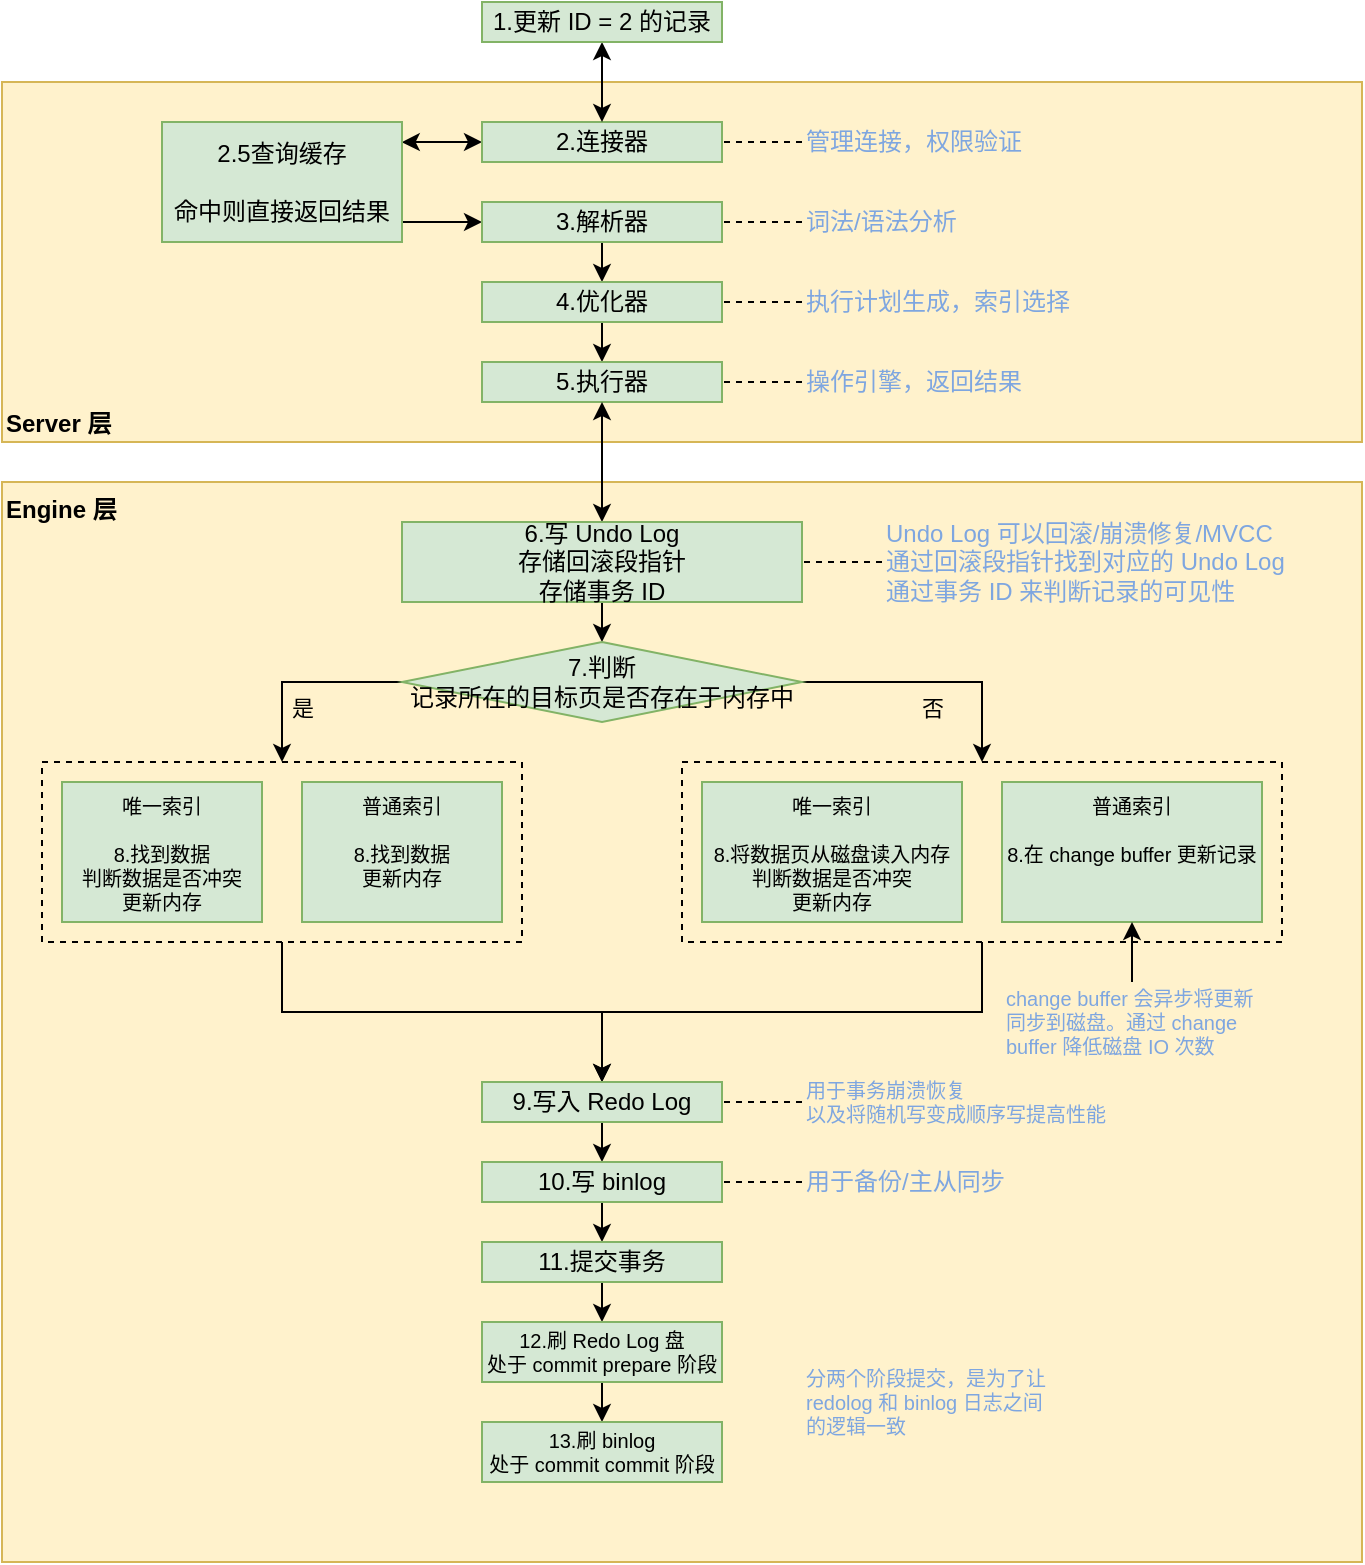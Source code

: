 <mxfile version="18.0.2" type="github">
  <diagram id="DV70YoczdcXAqXvuC5N2" name="Page-1">
    <mxGraphModel dx="259" dy="485" grid="1" gridSize="10" guides="1" tooltips="1" connect="1" arrows="1" fold="1" page="1" pageScale="1" pageWidth="1169" pageHeight="1654" math="0" shadow="0">
      <root>
        <mxCell id="0" />
        <mxCell id="1" parent="0" />
        <mxCell id="MCes9jQ9LnqtvtJbUF1T-10" value="Server 层" style="rounded=0;whiteSpace=wrap;html=1;fillColor=#fff2cc;strokeColor=#d6b656;align=left;verticalAlign=bottom;fontStyle=1" parent="1" vertex="1">
          <mxGeometry x="160" y="340" width="680" height="180" as="geometry" />
        </mxCell>
        <mxCell id="MCes9jQ9LnqtvtJbUF1T-8" style="edgeStyle=orthogonalEdgeStyle;rounded=0;orthogonalLoop=1;jettySize=auto;html=1;exitX=0;exitY=0.5;exitDx=0;exitDy=0;entryX=0.999;entryY=0.168;entryDx=0;entryDy=0;entryPerimeter=0;startArrow=classic;startFill=1;endArrow=classic;endFill=1;" parent="1" source="MCes9jQ9LnqtvtJbUF1T-1" target="MCes9jQ9LnqtvtJbUF1T-6" edge="1">
          <mxGeometry relative="1" as="geometry" />
        </mxCell>
        <mxCell id="MCes9jQ9LnqtvtJbUF1T-1" value="2.连接器" style="rounded=0;whiteSpace=wrap;html=1;fillColor=#d5e8d4;strokeColor=#82b366;" parent="1" vertex="1">
          <mxGeometry x="400" y="360" width="120" height="20" as="geometry" />
        </mxCell>
        <mxCell id="MCes9jQ9LnqtvtJbUF1T-7" style="edgeStyle=orthogonalEdgeStyle;rounded=0;orthogonalLoop=1;jettySize=auto;html=1;exitX=0;exitY=0.5;exitDx=0;exitDy=0;entryX=0.994;entryY=0.834;entryDx=0;entryDy=0;entryPerimeter=0;startArrow=classic;startFill=1;endArrow=none;endFill=0;" parent="1" source="MCes9jQ9LnqtvtJbUF1T-2" target="MCes9jQ9LnqtvtJbUF1T-6" edge="1">
          <mxGeometry relative="1" as="geometry" />
        </mxCell>
        <mxCell id="MCes9jQ9LnqtvtJbUF1T-12" style="edgeStyle=orthogonalEdgeStyle;rounded=0;orthogonalLoop=1;jettySize=auto;html=1;exitX=0.5;exitY=1;exitDx=0;exitDy=0;entryX=0.5;entryY=0;entryDx=0;entryDy=0;fontColor=#CBCDF8;startArrow=none;startFill=0;endArrow=classic;endFill=1;" parent="1" source="MCes9jQ9LnqtvtJbUF1T-2" target="MCes9jQ9LnqtvtJbUF1T-3" edge="1">
          <mxGeometry relative="1" as="geometry" />
        </mxCell>
        <mxCell id="MCes9jQ9LnqtvtJbUF1T-2" value="3.解析器" style="rounded=0;whiteSpace=wrap;html=1;fillColor=#d5e8d4;strokeColor=#82b366;" parent="1" vertex="1">
          <mxGeometry x="400" y="400" width="120" height="20" as="geometry" />
        </mxCell>
        <mxCell id="MCes9jQ9LnqtvtJbUF1T-13" style="edgeStyle=orthogonalEdgeStyle;rounded=0;orthogonalLoop=1;jettySize=auto;html=1;exitX=0.5;exitY=1;exitDx=0;exitDy=0;entryX=0.5;entryY=0;entryDx=0;entryDy=0;fontColor=#CBCDF8;startArrow=none;startFill=0;endArrow=classic;endFill=1;" parent="1" source="MCes9jQ9LnqtvtJbUF1T-3" target="MCes9jQ9LnqtvtJbUF1T-4" edge="1">
          <mxGeometry relative="1" as="geometry" />
        </mxCell>
        <mxCell id="MCes9jQ9LnqtvtJbUF1T-3" value="4.优化器" style="rounded=0;whiteSpace=wrap;html=1;fillColor=#d5e8d4;strokeColor=#82b366;" parent="1" vertex="1">
          <mxGeometry x="400" y="440" width="120" height="20" as="geometry" />
        </mxCell>
        <mxCell id="MCes9jQ9LnqtvtJbUF1T-4" value="5.执行器" style="rounded=0;whiteSpace=wrap;html=1;fillColor=#d5e8d4;strokeColor=#82b366;" parent="1" vertex="1">
          <mxGeometry x="400" y="480" width="120" height="20" as="geometry" />
        </mxCell>
        <mxCell id="MCes9jQ9LnqtvtJbUF1T-6" value="&lt;div&gt;2.5查询缓存&lt;/div&gt;&lt;div&gt;&lt;br&gt;&lt;/div&gt;&lt;div&gt;命中则直接返回结果&lt;br&gt;&lt;/div&gt;" style="rounded=0;whiteSpace=wrap;html=1;fillColor=#d5e8d4;strokeColor=#82b366;" parent="1" vertex="1">
          <mxGeometry x="240" y="360" width="120" height="60" as="geometry" />
        </mxCell>
        <mxCell id="MCes9jQ9LnqtvtJbUF1T-14" style="edgeStyle=orthogonalEdgeStyle;rounded=0;orthogonalLoop=1;jettySize=auto;html=1;exitX=0.5;exitY=1;exitDx=0;exitDy=0;entryX=0.5;entryY=0;entryDx=0;entryDy=0;fontColor=#CBCDF8;startArrow=classic;startFill=1;endArrow=classic;endFill=1;" parent="1" source="MCes9jQ9LnqtvtJbUF1T-9" target="MCes9jQ9LnqtvtJbUF1T-1" edge="1">
          <mxGeometry relative="1" as="geometry" />
        </mxCell>
        <mxCell id="MCes9jQ9LnqtvtJbUF1T-9" value="1.更新 ID = 2 的记录" style="rounded=0;whiteSpace=wrap;html=1;fillColor=#d5e8d4;strokeColor=#82b366;" parent="1" vertex="1">
          <mxGeometry x="400" y="300" width="120" height="20" as="geometry" />
        </mxCell>
        <mxCell id="MCes9jQ9LnqtvtJbUF1T-19" style="edgeStyle=orthogonalEdgeStyle;rounded=0;orthogonalLoop=1;jettySize=auto;html=1;exitX=0;exitY=0.5;exitDx=0;exitDy=0;entryX=1;entryY=0.5;entryDx=0;entryDy=0;fontColor=#7EA6E0;startArrow=none;startFill=0;endArrow=none;endFill=0;dashed=1;" parent="1" source="MCes9jQ9LnqtvtJbUF1T-15" target="MCes9jQ9LnqtvtJbUF1T-1" edge="1">
          <mxGeometry relative="1" as="geometry" />
        </mxCell>
        <mxCell id="MCes9jQ9LnqtvtJbUF1T-15" value="管理连接，权限验证" style="text;html=1;strokeColor=none;fillColor=none;align=left;verticalAlign=middle;whiteSpace=wrap;rounded=0;fontColor=#7EA6E0;" parent="1" vertex="1">
          <mxGeometry x="560" y="360" width="120" height="20" as="geometry" />
        </mxCell>
        <mxCell id="MCes9jQ9LnqtvtJbUF1T-20" style="edgeStyle=orthogonalEdgeStyle;rounded=0;orthogonalLoop=1;jettySize=auto;html=1;exitX=0;exitY=0.5;exitDx=0;exitDy=0;entryX=1;entryY=0.5;entryDx=0;entryDy=0;dashed=1;fontColor=#7EA6E0;startArrow=none;startFill=0;endArrow=none;endFill=0;" parent="1" source="MCes9jQ9LnqtvtJbUF1T-16" target="MCes9jQ9LnqtvtJbUF1T-2" edge="1">
          <mxGeometry relative="1" as="geometry" />
        </mxCell>
        <mxCell id="MCes9jQ9LnqtvtJbUF1T-16" value="词法/语法分析" style="text;html=1;strokeColor=none;fillColor=none;align=left;verticalAlign=middle;whiteSpace=wrap;rounded=0;fontColor=#7EA6E0;" parent="1" vertex="1">
          <mxGeometry x="560" y="400" width="120" height="20" as="geometry" />
        </mxCell>
        <mxCell id="MCes9jQ9LnqtvtJbUF1T-21" style="edgeStyle=orthogonalEdgeStyle;rounded=0;orthogonalLoop=1;jettySize=auto;html=1;exitX=0;exitY=0.5;exitDx=0;exitDy=0;entryX=1;entryY=0.5;entryDx=0;entryDy=0;dashed=1;fontColor=#7EA6E0;startArrow=none;startFill=0;endArrow=none;endFill=0;" parent="1" source="MCes9jQ9LnqtvtJbUF1T-17" target="MCes9jQ9LnqtvtJbUF1T-3" edge="1">
          <mxGeometry relative="1" as="geometry" />
        </mxCell>
        <mxCell id="MCes9jQ9LnqtvtJbUF1T-17" value="执行计划生成，索引选择" style="text;html=1;strokeColor=none;fillColor=none;align=left;verticalAlign=middle;whiteSpace=wrap;rounded=0;fontColor=#7EA6E0;" parent="1" vertex="1">
          <mxGeometry x="560" y="440" width="150" height="20" as="geometry" />
        </mxCell>
        <mxCell id="MCes9jQ9LnqtvtJbUF1T-22" style="edgeStyle=orthogonalEdgeStyle;rounded=0;orthogonalLoop=1;jettySize=auto;html=1;exitX=0;exitY=0.5;exitDx=0;exitDy=0;entryX=1;entryY=0.5;entryDx=0;entryDy=0;dashed=1;fontColor=#7EA6E0;startArrow=none;startFill=0;endArrow=none;endFill=0;" parent="1" source="MCes9jQ9LnqtvtJbUF1T-18" target="MCes9jQ9LnqtvtJbUF1T-4" edge="1">
          <mxGeometry relative="1" as="geometry" />
        </mxCell>
        <mxCell id="MCes9jQ9LnqtvtJbUF1T-18" value="操作引擎，返回结果" style="text;html=1;strokeColor=none;fillColor=none;align=left;verticalAlign=middle;whiteSpace=wrap;rounded=0;fontColor=#7EA6E0;" parent="1" vertex="1">
          <mxGeometry x="560" y="480" width="150" height="20" as="geometry" />
        </mxCell>
        <mxCell id="1q8aMht3Iory4np2DS2w-1" value="Engine 层" style="rounded=0;whiteSpace=wrap;html=1;fillColor=#fff2cc;strokeColor=#d6b656;align=left;verticalAlign=top;fontStyle=1" parent="1" vertex="1">
          <mxGeometry x="160" y="540" width="680" height="540" as="geometry" />
        </mxCell>
        <mxCell id="1q8aMht3Iory4np2DS2w-4" style="edgeStyle=orthogonalEdgeStyle;rounded=0;orthogonalLoop=1;jettySize=auto;html=1;exitX=0.5;exitY=1;exitDx=0;exitDy=0;entryX=0.5;entryY=0;entryDx=0;entryDy=0;startArrow=classic;startFill=1;" parent="1" source="MCes9jQ9LnqtvtJbUF1T-4" target="1q8aMht3Iory4np2DS2w-2" edge="1">
          <mxGeometry relative="1" as="geometry" />
        </mxCell>
        <mxCell id="1q8aMht3Iory4np2DS2w-8" style="edgeStyle=orthogonalEdgeStyle;rounded=0;orthogonalLoop=1;jettySize=auto;html=1;exitX=0.5;exitY=1;exitDx=0;exitDy=0;entryX=0.5;entryY=0;entryDx=0;entryDy=0;endArrow=classic;endFill=1;" parent="1" source="1q8aMht3Iory4np2DS2w-2" target="1q8aMht3Iory4np2DS2w-7" edge="1">
          <mxGeometry relative="1" as="geometry" />
        </mxCell>
        <mxCell id="1q8aMht3Iory4np2DS2w-2" value="&lt;div&gt;6.写 Undo Log&lt;/div&gt;&lt;div&gt;存储回滚段指针&lt;/div&gt;&lt;div&gt;存储事务 ID&lt;br&gt;&lt;/div&gt;" style="rounded=0;whiteSpace=wrap;html=1;fillColor=#d5e8d4;strokeColor=#82b366;" parent="1" vertex="1">
          <mxGeometry x="360" y="560" width="200" height="40" as="geometry" />
        </mxCell>
        <mxCell id="1q8aMht3Iory4np2DS2w-6" style="edgeStyle=orthogonalEdgeStyle;rounded=0;orthogonalLoop=1;jettySize=auto;html=1;entryX=1;entryY=0.5;entryDx=0;entryDy=0;endArrow=none;endFill=0;dashed=1;" parent="1" source="1q8aMht3Iory4np2DS2w-5" target="1q8aMht3Iory4np2DS2w-2" edge="1">
          <mxGeometry relative="1" as="geometry" />
        </mxCell>
        <mxCell id="1q8aMht3Iory4np2DS2w-5" value="&lt;div&gt;Undo Log 可以回滚/崩溃修复/MVCC&lt;/div&gt;&lt;div&gt;通过回滚段指针找到对应的 Undo Log&lt;/div&gt;&lt;div&gt;通过事务 ID 来判断记录的可见性&lt;/div&gt;" style="text;html=1;strokeColor=none;fillColor=none;align=left;verticalAlign=middle;whiteSpace=wrap;rounded=0;fontColor=#7EA6E0;" parent="1" vertex="1">
          <mxGeometry x="600" y="560" width="210" height="40" as="geometry" />
        </mxCell>
        <mxCell id="1q8aMht3Iory4np2DS2w-11" value="是" style="edgeStyle=orthogonalEdgeStyle;rounded=0;orthogonalLoop=1;jettySize=auto;html=1;exitX=0;exitY=0.5;exitDx=0;exitDy=0;entryX=0.5;entryY=0;entryDx=0;entryDy=0;startArrow=none;startFill=0;endArrow=classic;endFill=1;labelBackgroundColor=none;verticalAlign=top;" parent="1" source="1q8aMht3Iory4np2DS2w-7" target="1q8aMht3Iory4np2DS2w-9" edge="1">
          <mxGeometry relative="1" as="geometry" />
        </mxCell>
        <mxCell id="1q8aMht3Iory4np2DS2w-12" value="否" style="edgeStyle=orthogonalEdgeStyle;rounded=0;orthogonalLoop=1;jettySize=auto;html=1;exitX=1;exitY=0.5;exitDx=0;exitDy=0;entryX=0.5;entryY=0;entryDx=0;entryDy=0;startArrow=none;startFill=0;endArrow=classic;endFill=1;labelBackgroundColor=none;verticalAlign=top;" parent="1" source="1q8aMht3Iory4np2DS2w-7" target="1q8aMht3Iory4np2DS2w-10" edge="1">
          <mxGeometry relative="1" as="geometry" />
        </mxCell>
        <mxCell id="1q8aMht3Iory4np2DS2w-7" value="&lt;div&gt;7.判断&lt;/div&gt;&lt;div&gt;记录所在的目标页是否存在于内存中&lt;/div&gt;" style="rhombus;whiteSpace=wrap;html=1;fillColor=#d5e8d4;strokeColor=#82b366;" parent="1" vertex="1">
          <mxGeometry x="360" y="620" width="200" height="40" as="geometry" />
        </mxCell>
        <mxCell id="1q8aMht3Iory4np2DS2w-34" style="edgeStyle=orthogonalEdgeStyle;rounded=0;orthogonalLoop=1;jettySize=auto;html=1;exitX=0.5;exitY=1;exitDx=0;exitDy=0;entryX=0.5;entryY=0;entryDx=0;entryDy=0;labelBackgroundColor=none;fontSize=10;startArrow=none;startFill=0;endArrow=classic;endFill=1;" parent="1" source="1q8aMht3Iory4np2DS2w-9" target="1q8aMht3Iory4np2DS2w-33" edge="1">
          <mxGeometry relative="1" as="geometry" />
        </mxCell>
        <mxCell id="1q8aMht3Iory4np2DS2w-9" value="" style="rounded=0;whiteSpace=wrap;html=1;fillColor=none;dashed=1;" parent="1" vertex="1">
          <mxGeometry x="180" y="680" width="240" height="90" as="geometry" />
        </mxCell>
        <mxCell id="1q8aMht3Iory4np2DS2w-35" style="edgeStyle=orthogonalEdgeStyle;rounded=0;orthogonalLoop=1;jettySize=auto;html=1;exitX=0.5;exitY=1;exitDx=0;exitDy=0;entryX=0.5;entryY=0;entryDx=0;entryDy=0;labelBackgroundColor=none;fontSize=10;startArrow=none;startFill=0;endArrow=classic;endFill=1;" parent="1" source="1q8aMht3Iory4np2DS2w-10" target="1q8aMht3Iory4np2DS2w-33" edge="1">
          <mxGeometry relative="1" as="geometry" />
        </mxCell>
        <mxCell id="1q8aMht3Iory4np2DS2w-10" value="" style="rounded=0;whiteSpace=wrap;html=1;fillColor=none;dashed=1;" parent="1" vertex="1">
          <mxGeometry x="500" y="680" width="300" height="90" as="geometry" />
        </mxCell>
        <mxCell id="1q8aMht3Iory4np2DS2w-24" value="&lt;div style=&quot;font-size: 10px;&quot;&gt;唯一索引&lt;/div&gt;&lt;div style=&quot;font-size: 10px;&quot;&gt;&lt;br style=&quot;font-size: 10px;&quot;&gt;&lt;/div&gt;&lt;div style=&quot;font-size: 10px;&quot;&gt;8.找到数据&lt;/div&gt;&lt;div style=&quot;font-size: 10px;&quot;&gt;判断数据是否冲突&lt;/div&gt;&lt;div style=&quot;font-size: 10px;&quot;&gt;更新内存&lt;br style=&quot;font-size: 10px;&quot;&gt;&lt;/div&gt;" style="rounded=0;whiteSpace=wrap;html=1;labelBackgroundColor=none;fillColor=#d5e8d4;strokeColor=#82b366;verticalAlign=top;fontSize=10;" parent="1" vertex="1">
          <mxGeometry x="190" y="690" width="100" height="70" as="geometry" />
        </mxCell>
        <mxCell id="1q8aMht3Iory4np2DS2w-25" value="&lt;div style=&quot;font-size: 10px;&quot;&gt;普通索引&lt;/div&gt;&lt;div style=&quot;font-size: 10px;&quot;&gt;&lt;br style=&quot;font-size: 10px;&quot;&gt;&lt;/div&gt;&lt;div style=&quot;font-size: 10px;&quot;&gt;8.找到数据&lt;/div&gt;&lt;div style=&quot;font-size: 10px;&quot;&gt;更新内存&lt;br style=&quot;font-size: 10px;&quot;&gt;&lt;/div&gt;" style="rounded=0;whiteSpace=wrap;html=1;labelBackgroundColor=none;fillColor=#d5e8d4;strokeColor=#82b366;verticalAlign=top;fontSize=10;" parent="1" vertex="1">
          <mxGeometry x="310" y="690" width="100" height="70" as="geometry" />
        </mxCell>
        <mxCell id="1q8aMht3Iory4np2DS2w-26" value="&lt;div style=&quot;font-size: 10px;&quot;&gt;唯一索引&lt;br style=&quot;font-size: 10px;&quot;&gt;&lt;/div&gt;&lt;div style=&quot;font-size: 10px;&quot;&gt;&lt;br style=&quot;font-size: 10px;&quot;&gt;&lt;/div&gt;&lt;div style=&quot;font-size: 10px;&quot;&gt;8.将数据页从磁盘读入内存&lt;/div&gt;&lt;div style=&quot;font-size: 10px;&quot;&gt;判断数据是否冲突&lt;br style=&quot;font-size: 10px;&quot;&gt;&lt;/div&gt;&lt;div style=&quot;font-size: 10px;&quot;&gt;更新内存&lt;br style=&quot;font-size: 10px;&quot;&gt;&lt;/div&gt;" style="rounded=0;whiteSpace=wrap;html=1;labelBackgroundColor=none;fillColor=#d5e8d4;strokeColor=#82b366;verticalAlign=top;fontSize=10;" parent="1" vertex="1">
          <mxGeometry x="510" y="690" width="130" height="70" as="geometry" />
        </mxCell>
        <mxCell id="1q8aMht3Iory4np2DS2w-27" value="&lt;div style=&quot;font-size: 10px&quot;&gt;普通索引&lt;/div&gt;&lt;div style=&quot;font-size: 10px&quot;&gt;&lt;br style=&quot;font-size: 10px&quot;&gt;&lt;/div&gt;&lt;div style=&quot;font-size: 10px&quot;&gt;8.在 change buffer 更新记录&lt;/div&gt;" style="rounded=0;whiteSpace=wrap;html=1;labelBackgroundColor=none;fillColor=#d5e8d4;strokeColor=#82b366;verticalAlign=top;fontSize=10;" parent="1" vertex="1">
          <mxGeometry x="660" y="690" width="130" height="70" as="geometry" />
        </mxCell>
        <mxCell id="1q8aMht3Iory4np2DS2w-29" style="edgeStyle=orthogonalEdgeStyle;rounded=0;orthogonalLoop=1;jettySize=auto;html=1;exitX=0.5;exitY=0;exitDx=0;exitDy=0;entryX=0.5;entryY=1;entryDx=0;entryDy=0;labelBackgroundColor=none;fontSize=10;startArrow=none;startFill=0;endArrow=classic;endFill=1;" parent="1" source="1q8aMht3Iory4np2DS2w-28" target="1q8aMht3Iory4np2DS2w-27" edge="1">
          <mxGeometry relative="1" as="geometry" />
        </mxCell>
        <mxCell id="1q8aMht3Iory4np2DS2w-28" value="change buffer 会异步将更新同步到磁盘。通过 change buffer 降低磁盘 IO 次数" style="text;html=1;strokeColor=none;fillColor=none;align=left;verticalAlign=middle;whiteSpace=wrap;rounded=0;fontColor=#7EA6E0;fontSize=10;" parent="1" vertex="1">
          <mxGeometry x="660" y="790" width="130" height="40" as="geometry" />
        </mxCell>
        <mxCell id="1q8aMht3Iory4np2DS2w-42" style="edgeStyle=orthogonalEdgeStyle;rounded=0;orthogonalLoop=1;jettySize=auto;html=1;exitX=0.5;exitY=1;exitDx=0;exitDy=0;entryX=0.5;entryY=0;entryDx=0;entryDy=0;labelBackgroundColor=none;fontSize=10;startArrow=none;startFill=0;endArrow=classic;endFill=1;" parent="1" source="1q8aMht3Iory4np2DS2w-33" target="1q8aMht3Iory4np2DS2w-39" edge="1">
          <mxGeometry relative="1" as="geometry" />
        </mxCell>
        <mxCell id="1q8aMht3Iory4np2DS2w-33" value="9.写入 Redo Log" style="rounded=0;whiteSpace=wrap;html=1;fillColor=#d5e8d4;strokeColor=#82b366;" parent="1" vertex="1">
          <mxGeometry x="400" y="840" width="120" height="20" as="geometry" />
        </mxCell>
        <mxCell id="1q8aMht3Iory4np2DS2w-38" style="edgeStyle=orthogonalEdgeStyle;rounded=0;orthogonalLoop=1;jettySize=auto;html=1;exitX=0;exitY=0.5;exitDx=0;exitDy=0;entryX=1;entryY=0.5;entryDx=0;entryDy=0;labelBackgroundColor=none;fontSize=10;startArrow=none;startFill=0;endArrow=none;endFill=0;dashed=1;" parent="1" source="1q8aMht3Iory4np2DS2w-37" target="1q8aMht3Iory4np2DS2w-33" edge="1">
          <mxGeometry relative="1" as="geometry" />
        </mxCell>
        <mxCell id="1q8aMht3Iory4np2DS2w-37" value="&lt;div style=&quot;font-size: 10px&quot;&gt;用于事务崩溃恢复&lt;/div&gt;&lt;div style=&quot;font-size: 10px&quot;&gt;以及将随机写变成顺序写提高性能&lt;br style=&quot;font-size: 10px&quot;&gt;&lt;/div&gt;" style="text;html=1;strokeColor=none;fillColor=none;align=left;verticalAlign=middle;whiteSpace=wrap;rounded=0;fontColor=#7EA6E0;fontSize=10;" parent="1" vertex="1">
          <mxGeometry x="560" y="840" width="160" height="20" as="geometry" />
        </mxCell>
        <mxCell id="1q8aMht3Iory4np2DS2w-44" style="edgeStyle=orthogonalEdgeStyle;rounded=0;orthogonalLoop=1;jettySize=auto;html=1;exitX=0.5;exitY=1;exitDx=0;exitDy=0;entryX=0.5;entryY=0;entryDx=0;entryDy=0;labelBackgroundColor=none;fontSize=10;startArrow=none;startFill=0;endArrow=classic;endFill=1;" parent="1" source="1q8aMht3Iory4np2DS2w-39" target="1q8aMht3Iory4np2DS2w-43" edge="1">
          <mxGeometry relative="1" as="geometry" />
        </mxCell>
        <mxCell id="1q8aMht3Iory4np2DS2w-39" value="10.写 binlog" style="rounded=0;whiteSpace=wrap;html=1;fillColor=#d5e8d4;strokeColor=#82b366;" parent="1" vertex="1">
          <mxGeometry x="400" y="880" width="120" height="20" as="geometry" />
        </mxCell>
        <mxCell id="1q8aMht3Iory4np2DS2w-41" style="edgeStyle=orthogonalEdgeStyle;rounded=0;orthogonalLoop=1;jettySize=auto;html=1;exitX=0;exitY=0.5;exitDx=0;exitDy=0;entryX=1;entryY=0.5;entryDx=0;entryDy=0;dashed=1;labelBackgroundColor=none;fontSize=10;startArrow=none;startFill=0;endArrow=none;endFill=0;" parent="1" source="1q8aMht3Iory4np2DS2w-40" target="1q8aMht3Iory4np2DS2w-39" edge="1">
          <mxGeometry relative="1" as="geometry" />
        </mxCell>
        <mxCell id="1q8aMht3Iory4np2DS2w-40" value="用于备份/主从同步" style="text;html=1;strokeColor=none;fillColor=none;align=left;verticalAlign=middle;whiteSpace=wrap;rounded=0;fontColor=#7EA6E0;" parent="1" vertex="1">
          <mxGeometry x="560" y="880" width="150" height="20" as="geometry" />
        </mxCell>
        <mxCell id="1q8aMht3Iory4np2DS2w-47" style="edgeStyle=orthogonalEdgeStyle;rounded=0;orthogonalLoop=1;jettySize=auto;html=1;exitX=0.5;exitY=1;exitDx=0;exitDy=0;entryX=0.5;entryY=0;entryDx=0;entryDy=0;labelBackgroundColor=none;fontSize=10;startArrow=none;startFill=0;endArrow=classic;endFill=1;" parent="1" source="1q8aMht3Iory4np2DS2w-43" target="1q8aMht3Iory4np2DS2w-45" edge="1">
          <mxGeometry relative="1" as="geometry" />
        </mxCell>
        <mxCell id="1q8aMht3Iory4np2DS2w-43" value="11.提交事务" style="rounded=0;whiteSpace=wrap;html=1;fillColor=#d5e8d4;strokeColor=#82b366;" parent="1" vertex="1">
          <mxGeometry x="400" y="920" width="120" height="20" as="geometry" />
        </mxCell>
        <mxCell id="1q8aMht3Iory4np2DS2w-48" style="edgeStyle=orthogonalEdgeStyle;rounded=0;orthogonalLoop=1;jettySize=auto;html=1;exitX=0.5;exitY=1;exitDx=0;exitDy=0;entryX=0.5;entryY=0;entryDx=0;entryDy=0;labelBackgroundColor=none;fontSize=10;startArrow=none;startFill=0;endArrow=classic;endFill=1;" parent="1" source="1q8aMht3Iory4np2DS2w-45" target="1q8aMht3Iory4np2DS2w-46" edge="1">
          <mxGeometry relative="1" as="geometry" />
        </mxCell>
        <mxCell id="1q8aMht3Iory4np2DS2w-45" value="&lt;div style=&quot;font-size: 10px;&quot;&gt;12.刷 Redo Log 盘&lt;/div&gt;&lt;div style=&quot;font-size: 10px;&quot;&gt;处于 commit prepare 阶段&lt;br style=&quot;font-size: 10px;&quot;&gt;&lt;/div&gt;" style="rounded=0;whiteSpace=wrap;html=1;fillColor=#d5e8d4;strokeColor=#82b366;fontSize=10;" parent="1" vertex="1">
          <mxGeometry x="400" y="960" width="120" height="30" as="geometry" />
        </mxCell>
        <mxCell id="1q8aMht3Iory4np2DS2w-46" value="&lt;div style=&quot;font-size: 10px;&quot;&gt;13.刷 binlog&lt;/div&gt;&lt;div style=&quot;font-size: 10px;&quot;&gt;处于 commit commit 阶段&lt;br style=&quot;font-size: 10px;&quot;&gt;&lt;/div&gt;" style="rounded=0;whiteSpace=wrap;html=1;fillColor=#d5e8d4;strokeColor=#82b366;fontSize=10;" parent="1" vertex="1">
          <mxGeometry x="400" y="1010" width="120" height="30" as="geometry" />
        </mxCell>
        <mxCell id="1q8aMht3Iory4np2DS2w-49" value="分两个阶段提交，是为了让 redolog 和 binlog 日志之间的逻辑一致" style="text;html=1;strokeColor=none;fillColor=none;align=left;verticalAlign=middle;whiteSpace=wrap;rounded=0;fontColor=#7EA6E0;fontSize=10;" parent="1" vertex="1">
          <mxGeometry x="560" y="980" width="130" height="40" as="geometry" />
        </mxCell>
      </root>
    </mxGraphModel>
  </diagram>
</mxfile>
